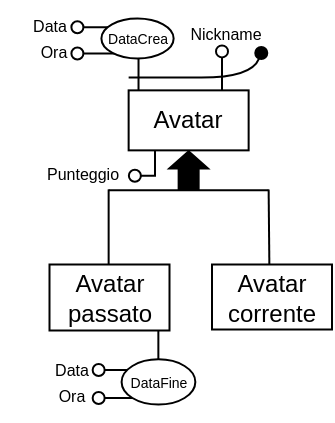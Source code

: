 <mxfile version="24.2.5" type="device">
  <diagram name="Pagina-1" id="mD4ny_UwJCW5K_lFAApE">
    <mxGraphModel dx="1624" dy="466" grid="1" gridSize="10" guides="1" tooltips="1" connect="1" arrows="1" fold="1" page="1" pageScale="1" pageWidth="827" pageHeight="1169" math="0" shadow="0">
      <root>
        <mxCell id="0" />
        <mxCell id="1" parent="0" />
        <mxCell id="sR8tqqqlSOS_DWlg1nnR-4" value="&lt;font style=&quot;font-size: 8px;&quot;&gt;Punteggio&lt;/font&gt;" style="text;html=1;align=center;verticalAlign=middle;whiteSpace=wrap;rounded=1;strokeColor=none;" vertex="1" parent="1">
          <mxGeometry x="-288.56" y="425.18" width="49" height="23" as="geometry" />
        </mxCell>
        <mxCell id="sR8tqqqlSOS_DWlg1nnR-12" value="" style="shape=flexArrow;endArrow=classic;html=1;rounded=0;fillColor=#000000;endWidth=8.381;endSize=2.514;" edge="1" parent="1">
          <mxGeometry width="50" height="50" relative="1" as="geometry">
            <mxPoint x="-211.68" y="446.18" as="sourcePoint" />
            <mxPoint x="-211.68" y="426.18" as="targetPoint" />
          </mxGeometry>
        </mxCell>
        <mxCell id="sR8tqqqlSOS_DWlg1nnR-13" value="Avatar&lt;div&gt;corrente&lt;/div&gt;" style="whiteSpace=wrap;html=1;align=center;" vertex="1" parent="1">
          <mxGeometry x="-200" y="483.25" width="60" height="32.5" as="geometry" />
        </mxCell>
        <mxCell id="sR8tqqqlSOS_DWlg1nnR-14" value="" style="endArrow=none;html=1;rounded=0;" edge="1" parent="1">
          <mxGeometry width="50" height="50" relative="1" as="geometry">
            <mxPoint x="-251.68" y="446.18" as="sourcePoint" />
            <mxPoint x="-171.68" y="446.18" as="targetPoint" />
          </mxGeometry>
        </mxCell>
        <mxCell id="sR8tqqqlSOS_DWlg1nnR-16" value="&lt;font style=&quot;font-size: 8px;&quot;&gt;Nickname&lt;/font&gt;" style="text;html=1;align=center;verticalAlign=middle;whiteSpace=wrap;rounded=1;strokeColor=none;" vertex="1" parent="1">
          <mxGeometry x="-207.69" y="355.13" width="30" height="23.5" as="geometry" />
        </mxCell>
        <mxCell id="sR8tqqqlSOS_DWlg1nnR-17" value="" style="endArrow=none;html=1;rounded=0;" edge="1" parent="1">
          <mxGeometry width="50" height="50" relative="1" as="geometry">
            <mxPoint x="-251.68" y="483" as="sourcePoint" />
            <mxPoint x="-251.68" y="445.7" as="targetPoint" />
          </mxGeometry>
        </mxCell>
        <mxCell id="sR8tqqqlSOS_DWlg1nnR-18" value="" style="endArrow=none;html=1;rounded=0;exitX=0.478;exitY=0.006;exitDx=0;exitDy=0;exitPerimeter=0;" edge="1" parent="1" source="sR8tqqqlSOS_DWlg1nnR-13">
          <mxGeometry width="50" height="50" relative="1" as="geometry">
            <mxPoint x="-221.68" y="496.18" as="sourcePoint" />
            <mxPoint x="-171.68" y="445.7" as="targetPoint" />
          </mxGeometry>
        </mxCell>
        <mxCell id="sR8tqqqlSOS_DWlg1nnR-33" style="edgeStyle=orthogonalEdgeStyle;rounded=0;orthogonalLoop=1;jettySize=auto;html=1;exitX=0.053;exitY=1.011;exitDx=0;exitDy=0;endArrow=oval;endFill=0;exitPerimeter=0;" edge="1" parent="1">
          <mxGeometry relative="1" as="geometry">
            <mxPoint x="-238.56" y="438.85" as="targetPoint" />
            <mxPoint x="-228.5" y="426.18" as="sourcePoint" />
            <Array as="points">
              <mxPoint x="-228.56" y="438.85" />
            </Array>
          </mxGeometry>
        </mxCell>
        <mxCell id="sR8tqqqlSOS_DWlg1nnR-39" value="&lt;font style=&quot;font-size: 8px;&quot;&gt;Ora&lt;/font&gt;" style="text;html=1;align=center;verticalAlign=middle;whiteSpace=wrap;rounded=1;strokeColor=none;glass=0;" vertex="1" parent="1">
          <mxGeometry x="-304" y="368" width="50" height="15" as="geometry" />
        </mxCell>
        <mxCell id="sR8tqqqlSOS_DWlg1nnR-40" value="&lt;font style=&quot;font-size: 8px;&quot;&gt;Data&lt;/font&gt;" style="text;html=1;align=center;verticalAlign=middle;whiteSpace=wrap;rounded=1;strokeColor=none;glass=0;" vertex="1" parent="1">
          <mxGeometry x="-306" y="355.13" width="50" height="15" as="geometry" />
        </mxCell>
        <mxCell id="sR8tqqqlSOS_DWlg1nnR-41" style="edgeStyle=orthogonalEdgeStyle;rounded=0;orthogonalLoop=1;jettySize=auto;html=1;exitX=0;exitY=0;exitDx=0;exitDy=0;endArrow=oval;endFill=0;" edge="1" parent="1">
          <mxGeometry relative="1" as="geometry">
            <mxPoint x="-267.3" y="364.63" as="targetPoint" />
            <mxPoint x="-247.92" y="364.63" as="sourcePoint" />
            <Array as="points" />
          </mxGeometry>
        </mxCell>
        <mxCell id="sR8tqqqlSOS_DWlg1nnR-42" style="edgeStyle=orthogonalEdgeStyle;rounded=0;orthogonalLoop=1;jettySize=auto;html=1;endArrow=oval;endFill=0;" edge="1" parent="1">
          <mxGeometry relative="1" as="geometry">
            <mxPoint x="-267.3" y="377.75" as="targetPoint" />
            <mxPoint x="-247.3" y="377.75" as="sourcePoint" />
            <Array as="points" />
          </mxGeometry>
        </mxCell>
        <mxCell id="sR8tqqqlSOS_DWlg1nnR-43" value="" style="endArrow=none;html=1;rounded=0;" edge="1" parent="1">
          <mxGeometry width="50" height="50" relative="1" as="geometry">
            <mxPoint x="-236.74" y="398.13" as="sourcePoint" />
            <mxPoint x="-236.74" y="378.13" as="targetPoint" />
          </mxGeometry>
        </mxCell>
        <mxCell id="sR8tqqqlSOS_DWlg1nnR-44" value="Avatar" style="whiteSpace=wrap;html=1;align=center;" vertex="1" parent="1">
          <mxGeometry x="-241.68" y="396.18" width="60" height="30" as="geometry" />
        </mxCell>
        <mxCell id="sR8tqqqlSOS_DWlg1nnR-49" value="&lt;font style=&quot;font-size: 8px;&quot;&gt;Ora&lt;/font&gt;" style="text;html=1;align=center;verticalAlign=middle;whiteSpace=wrap;rounded=1;strokeColor=none;glass=0;" vertex="1" parent="1">
          <mxGeometry x="-295.2" y="540.13" width="50" height="15" as="geometry" />
        </mxCell>
        <mxCell id="sR8tqqqlSOS_DWlg1nnR-50" value="&lt;font style=&quot;font-size: 8px;&quot;&gt;Data&lt;/font&gt;" style="text;html=1;align=center;verticalAlign=middle;whiteSpace=wrap;rounded=1;strokeColor=none;glass=0;" vertex="1" parent="1">
          <mxGeometry x="-295.2" y="527.69" width="50" height="15" as="geometry" />
        </mxCell>
        <mxCell id="sR8tqqqlSOS_DWlg1nnR-51" style="edgeStyle=orthogonalEdgeStyle;rounded=0;orthogonalLoop=1;jettySize=auto;html=1;exitX=0;exitY=0;exitDx=0;exitDy=0;endArrow=oval;endFill=0;" edge="1" parent="1">
          <mxGeometry relative="1" as="geometry">
            <mxPoint x="-256.67" y="536" as="targetPoint" />
            <mxPoint x="-237.29" y="536" as="sourcePoint" />
            <Array as="points" />
          </mxGeometry>
        </mxCell>
        <mxCell id="sR8tqqqlSOS_DWlg1nnR-52" style="edgeStyle=orthogonalEdgeStyle;rounded=0;orthogonalLoop=1;jettySize=auto;html=1;endArrow=oval;endFill=0;" edge="1" parent="1">
          <mxGeometry relative="1" as="geometry">
            <mxPoint x="-256.67" y="550" as="targetPoint" />
            <mxPoint x="-236.67" y="550" as="sourcePoint" />
            <Array as="points" />
          </mxGeometry>
        </mxCell>
        <mxCell id="sR8tqqqlSOS_DWlg1nnR-53" value="" style="endArrow=none;html=1;rounded=0;" edge="1" parent="1">
          <mxGeometry width="50" height="50" relative="1" as="geometry">
            <mxPoint x="-226.82" y="544.44" as="sourcePoint" />
            <mxPoint x="-226.82" y="507.14" as="targetPoint" />
          </mxGeometry>
        </mxCell>
        <mxCell id="sR8tqqqlSOS_DWlg1nnR-54" value="Avatar&lt;div&gt;passato&lt;/div&gt;" style="whiteSpace=wrap;html=1;align=center;" vertex="1" parent="1">
          <mxGeometry x="-281.25" y="483.25" width="60" height="33" as="geometry" />
        </mxCell>
        <mxCell id="sR8tqqqlSOS_DWlg1nnR-55" value="&lt;p style=&quot;line-height: 110%;&quot;&gt;&lt;font style=&quot;font-size: 7px;&quot;&gt;DataFine&lt;/font&gt;&lt;/p&gt;" style="ellipse;whiteSpace=wrap;html=1;" vertex="1" parent="1">
          <mxGeometry x="-245.2" y="530.68" width="36.87" height="22.63" as="geometry" />
        </mxCell>
        <mxCell id="sR8tqqqlSOS_DWlg1nnR-65" value="" style="curved=1;endArrow=oval;html=1;rounded=0;entryX=0.642;entryY=0.924;entryDx=0;entryDy=0;entryPerimeter=0;endFill=1;" edge="1" parent="1">
          <mxGeometry width="50" height="50" relative="1" as="geometry">
            <mxPoint x="-241.68" y="389.77" as="sourcePoint" />
            <mxPoint x="-175.36" y="377.49" as="targetPoint" />
            <Array as="points">
              <mxPoint x="-230.3" y="389.77" />
              <mxPoint x="-180.3" y="389.77" />
            </Array>
          </mxGeometry>
        </mxCell>
        <mxCell id="sR8tqqqlSOS_DWlg1nnR-66" style="edgeStyle=orthogonalEdgeStyle;rounded=0;orthogonalLoop=1;jettySize=auto;html=1;endArrow=oval;endFill=0;" edge="1" parent="1">
          <mxGeometry relative="1" as="geometry">
            <mxPoint x="-195" y="376.68" as="targetPoint" />
            <mxPoint x="-195" y="396.18" as="sourcePoint" />
            <Array as="points">
              <mxPoint x="-195" y="376.18" />
            </Array>
          </mxGeometry>
        </mxCell>
        <mxCell id="sR8tqqqlSOS_DWlg1nnR-67" value="&lt;p style=&quot;line-height: 110%;&quot;&gt;&lt;font style=&quot;font-size: 7px;&quot;&gt;DataCrea&lt;/font&gt;&lt;/p&gt;" style="ellipse;whiteSpace=wrap;html=1;" vertex="1" parent="1">
          <mxGeometry x="-255.3" y="360.25" width="36.12" height="20" as="geometry" />
        </mxCell>
      </root>
    </mxGraphModel>
  </diagram>
</mxfile>
